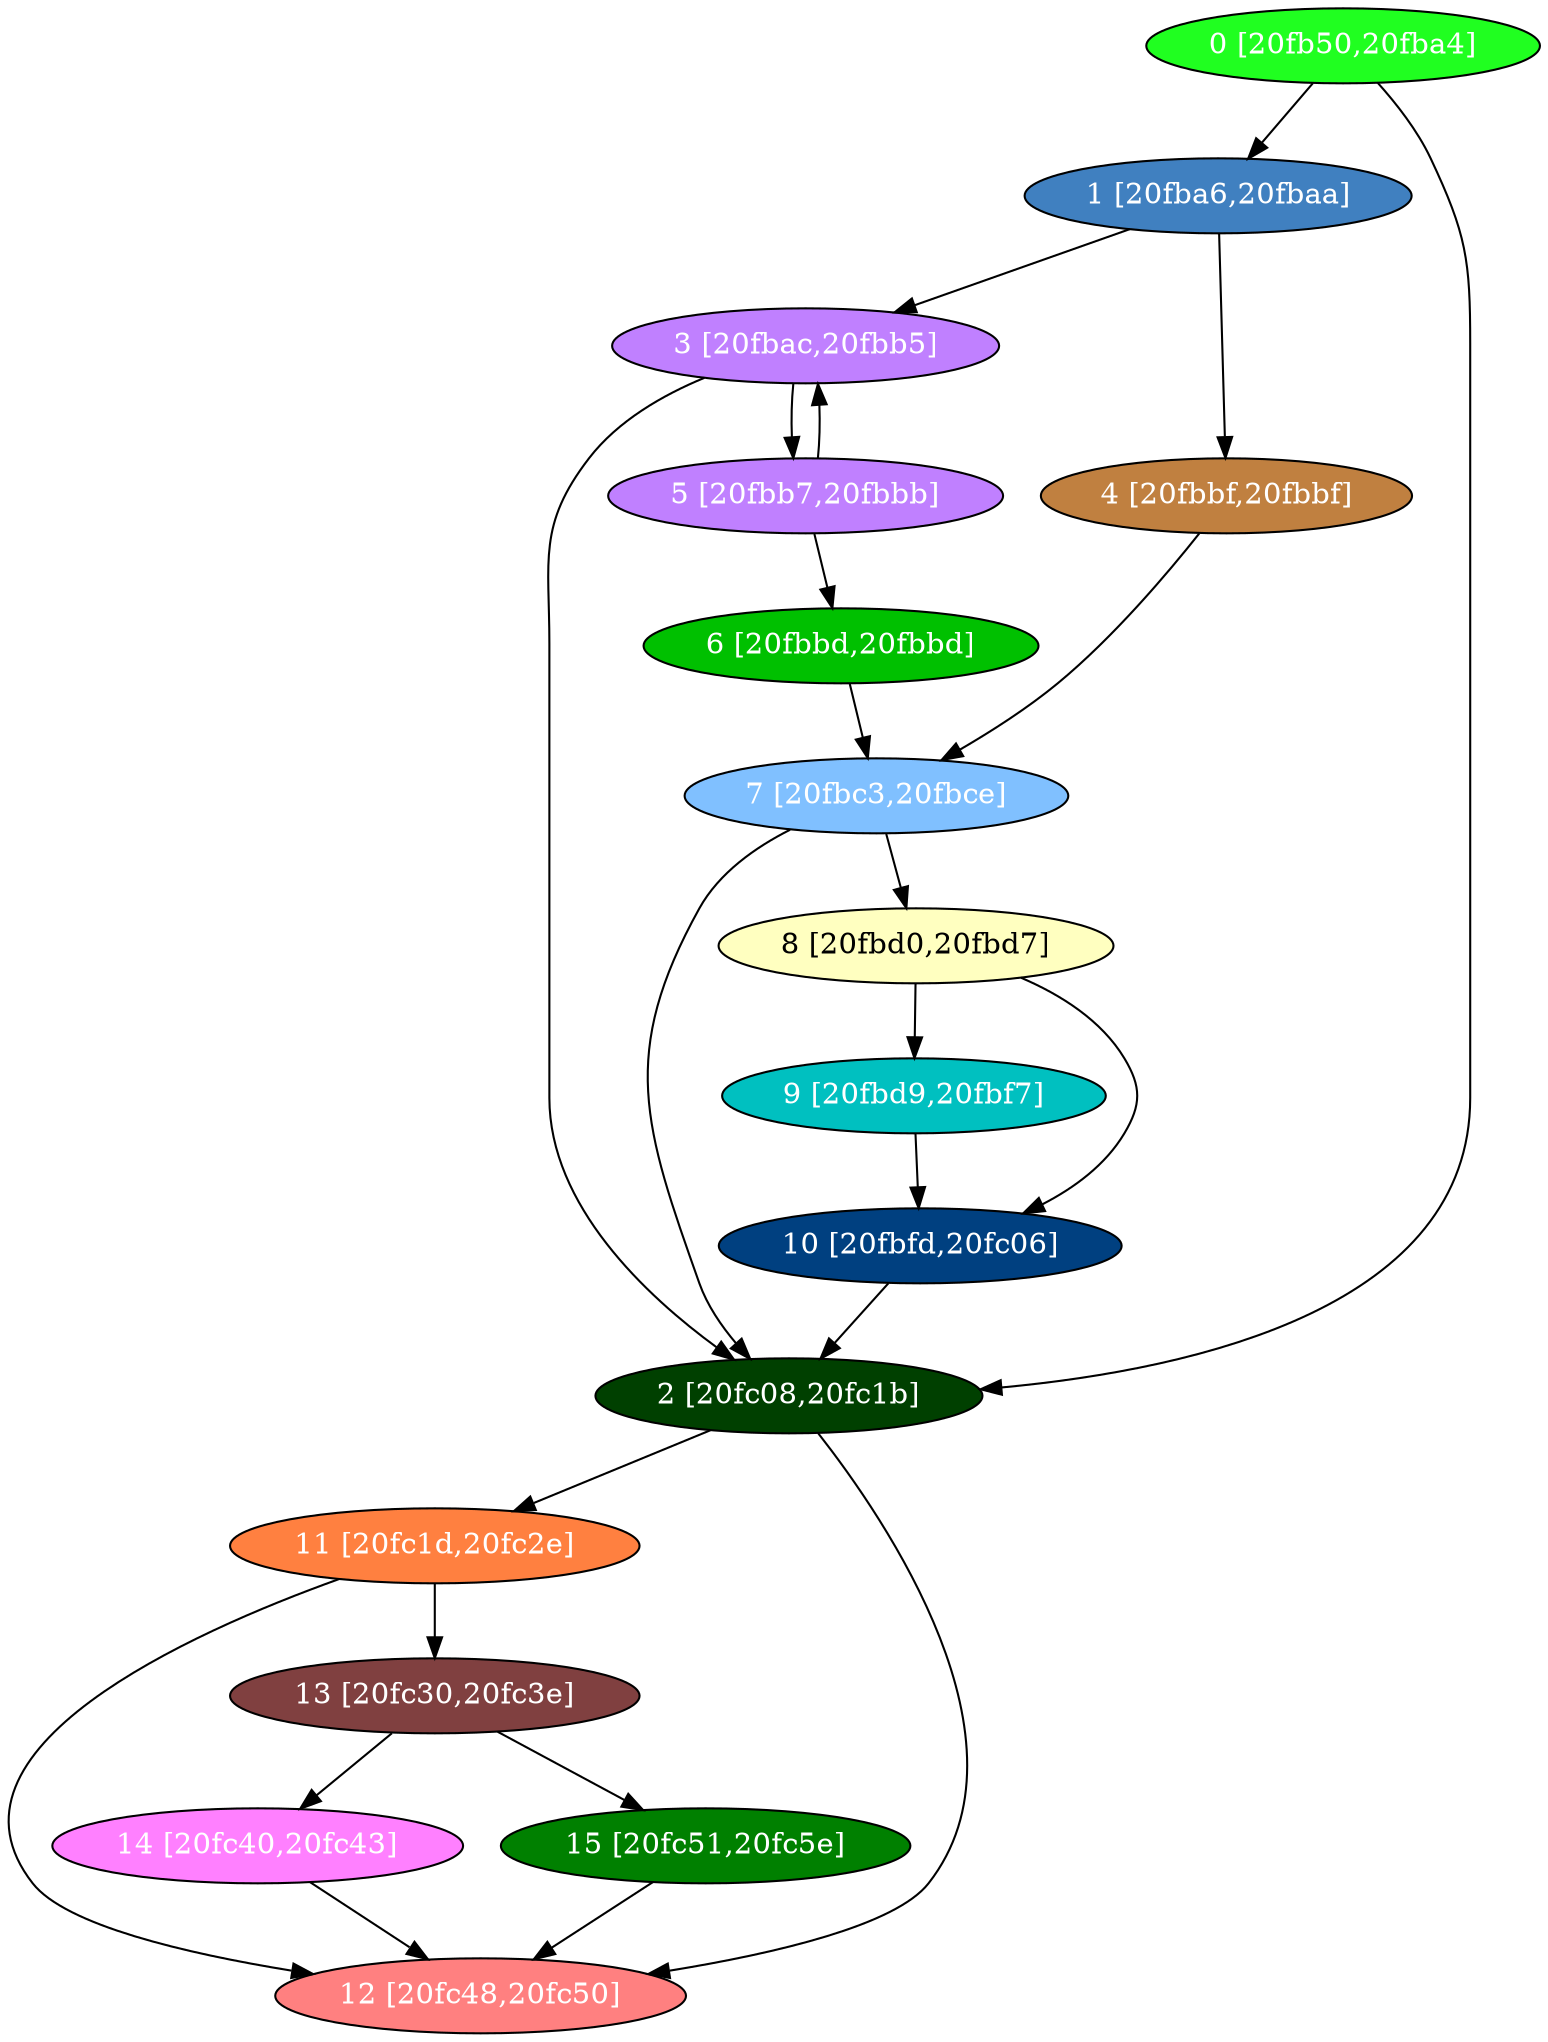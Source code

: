 diGraph libnss3{
	libnss3_0  [style=filled fillcolor="#20FF20" fontcolor="#ffffff" shape=oval label="0 [20fb50,20fba4]"]
	libnss3_1  [style=filled fillcolor="#4080C0" fontcolor="#ffffff" shape=oval label="1 [20fba6,20fbaa]"]
	libnss3_2  [style=filled fillcolor="#004000" fontcolor="#ffffff" shape=oval label="2 [20fc08,20fc1b]"]
	libnss3_3  [style=filled fillcolor="#C080FF" fontcolor="#ffffff" shape=oval label="3 [20fbac,20fbb5]"]
	libnss3_4  [style=filled fillcolor="#C08040" fontcolor="#ffffff" shape=oval label="4 [20fbbf,20fbbf]"]
	libnss3_5  [style=filled fillcolor="#C080FF" fontcolor="#ffffff" shape=oval label="5 [20fbb7,20fbbb]"]
	libnss3_6  [style=filled fillcolor="#00C000" fontcolor="#ffffff" shape=oval label="6 [20fbbd,20fbbd]"]
	libnss3_7  [style=filled fillcolor="#80C0FF" fontcolor="#ffffff" shape=oval label="7 [20fbc3,20fbce]"]
	libnss3_8  [style=filled fillcolor="#FFFFC0" fontcolor="#000000" shape=oval label="8 [20fbd0,20fbd7]"]
	libnss3_9  [style=filled fillcolor="#00C0C0" fontcolor="#ffffff" shape=oval label="9 [20fbd9,20fbf7]"]
	libnss3_a  [style=filled fillcolor="#004080" fontcolor="#ffffff" shape=oval label="10 [20fbfd,20fc06]"]
	libnss3_b  [style=filled fillcolor="#FF8040" fontcolor="#ffffff" shape=oval label="11 [20fc1d,20fc2e]"]
	libnss3_c  [style=filled fillcolor="#FF8080" fontcolor="#ffffff" shape=oval label="12 [20fc48,20fc50]"]
	libnss3_d  [style=filled fillcolor="#804040" fontcolor="#ffffff" shape=oval label="13 [20fc30,20fc3e]"]
	libnss3_e  [style=filled fillcolor="#FF80FF" fontcolor="#ffffff" shape=oval label="14 [20fc40,20fc43]"]
	libnss3_f  [style=filled fillcolor="#008000" fontcolor="#ffffff" shape=oval label="15 [20fc51,20fc5e]"]

	libnss3_0 -> libnss3_1
	libnss3_0 -> libnss3_2
	libnss3_1 -> libnss3_3
	libnss3_1 -> libnss3_4
	libnss3_2 -> libnss3_b
	libnss3_2 -> libnss3_c
	libnss3_3 -> libnss3_2
	libnss3_3 -> libnss3_5
	libnss3_4 -> libnss3_7
	libnss3_5 -> libnss3_3
	libnss3_5 -> libnss3_6
	libnss3_6 -> libnss3_7
	libnss3_7 -> libnss3_2
	libnss3_7 -> libnss3_8
	libnss3_8 -> libnss3_9
	libnss3_8 -> libnss3_a
	libnss3_9 -> libnss3_a
	libnss3_a -> libnss3_2
	libnss3_b -> libnss3_c
	libnss3_b -> libnss3_d
	libnss3_d -> libnss3_e
	libnss3_d -> libnss3_f
	libnss3_e -> libnss3_c
	libnss3_f -> libnss3_c
}